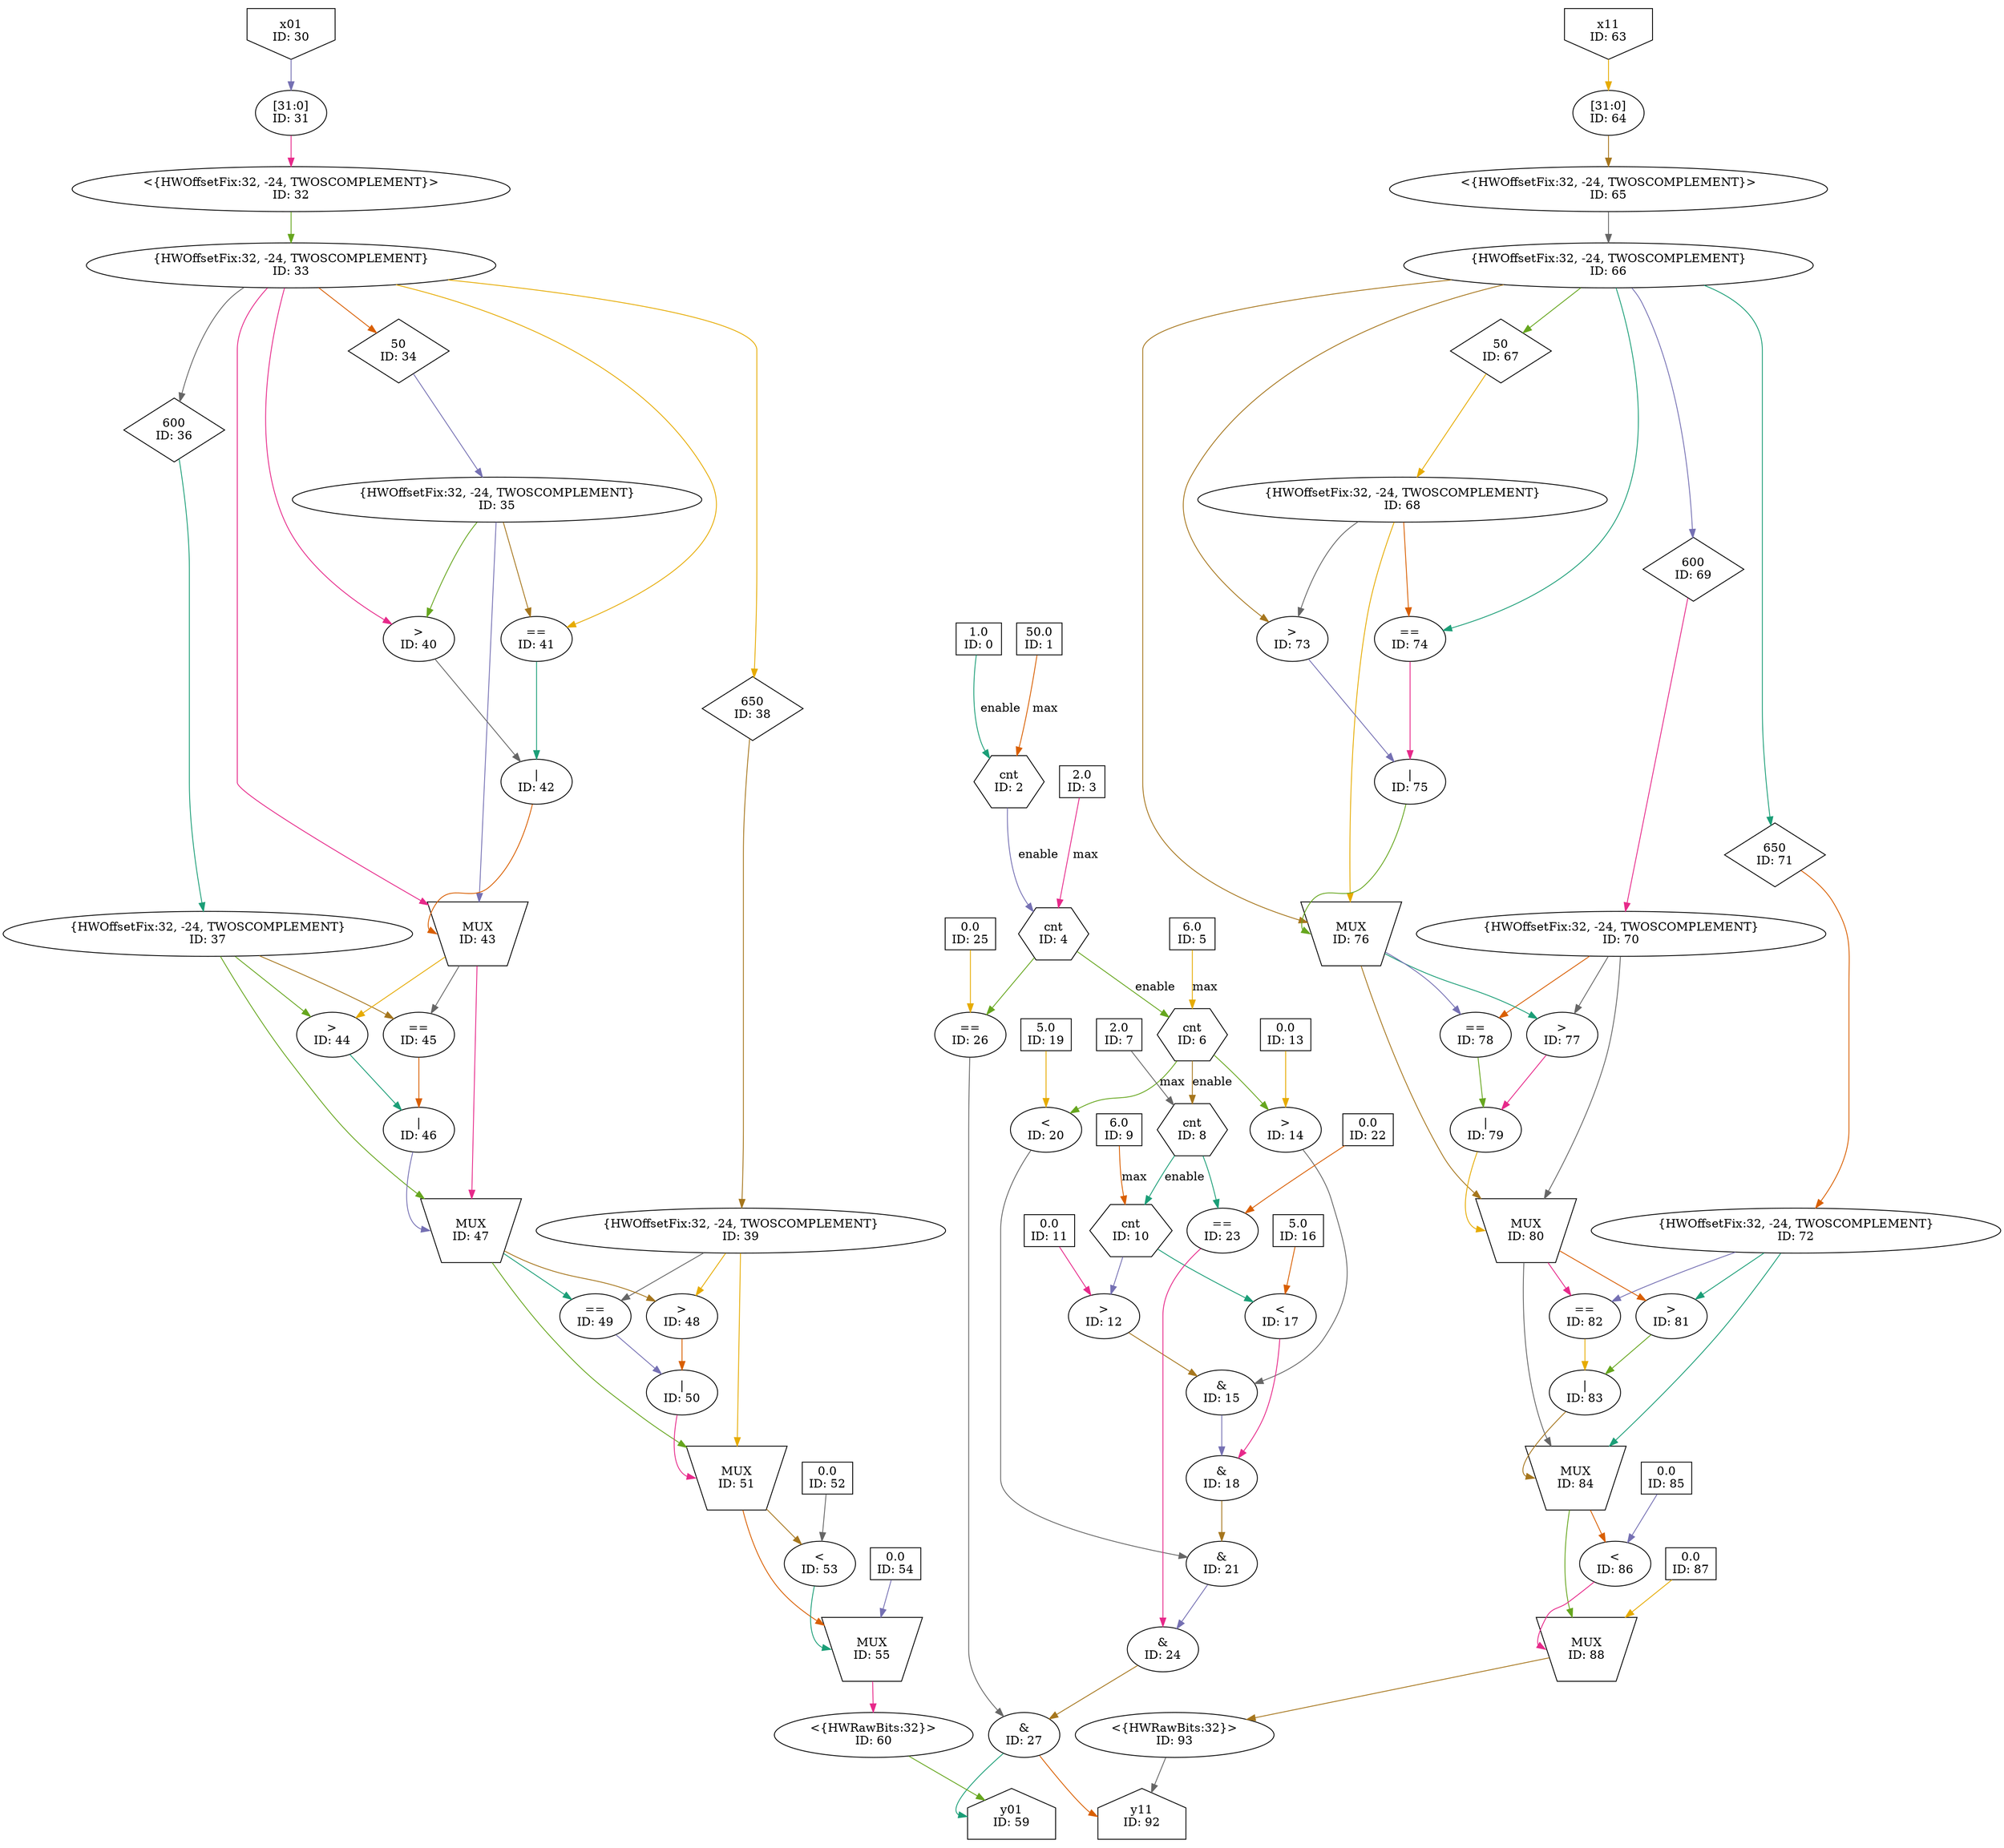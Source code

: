 digraph maxpooling10_original{
	NodeConstantDouble0 [shape=box, label="1.0\nID: 0"];
	NodeConstantDouble1 [shape=box, label="50.0\nID: 1"];
	NodeCounterV12 [shape=hexagon, label="cnt\nID: 2"];
	NodeConstantDouble3 [shape=box, label="2.0\nID: 3"];
	NodeCounterV14 [shape=hexagon, label="cnt\nID: 4"];
	NodeConstantDouble5 [shape=box, label="6.0\nID: 5"];
	NodeCounterV16 [shape=hexagon, label="cnt\nID: 6"];
	NodeConstantDouble7 [shape=box, label="2.0\nID: 7"];
	NodeCounterV18 [shape=hexagon, label="cnt\nID: 8"];
	NodeConstantDouble9 [shape=box, label="6.0\nID: 9"];
	NodeCounterV110 [shape=hexagon, label="cnt\nID: 10"];
	NodeConstantDouble11 [shape=box, label="0.0\nID: 11"];
	NodeGt12 [label=">\nID: 12"];
	NodeConstantDouble13 [shape=box, label="0.0\nID: 13"];
	NodeGt14 [label=">\nID: 14"];
	NodeAnd15 [label="&\nID: 15"];
	NodeConstantDouble16 [shape=box, label="5.0\nID: 16"];
	NodeLt17 [label="<\nID: 17"];
	NodeAnd18 [label="&\nID: 18"];
	NodeConstantDouble19 [shape=box, label="5.0\nID: 19"];
	NodeLt20 [label="<\nID: 20"];
	NodeAnd21 [label="&\nID: 21"];
	NodeConstantDouble22 [shape=box, label="0.0\nID: 22"];
	NodeEq23 [label="==\nID: 23"];
	NodeAnd24 [label="&\nID: 24"];
	NodeConstantDouble25 [shape=box, label="0.0\nID: 25"];
	NodeEq26 [label="==\nID: 26"];
	NodeAnd27 [label="&\nID: 27"];
	NodeInput30 [shape=invhouse, label="x01\nID: 30"];
	NodeSlice31 [label="[31:0]\nID: 31"];
	NodeReinterpret32 [label="<{HWOffsetFix:32, -24, TWOSCOMPLEMENT}>\nID: 32"];
	NodeCast33 [label="{HWOffsetFix:32, -24, TWOSCOMPLEMENT}\nID: 33"];
	NodeStreamOffset38 [shape=diamond, label="650\nID: 38"];
	NodeCast39 [label="{HWOffsetFix:32, -24, TWOSCOMPLEMENT}\nID: 39"];
	NodeStreamOffset36 [shape=diamond, label="600\nID: 36"];
	NodeCast37 [label="{HWOffsetFix:32, -24, TWOSCOMPLEMENT}\nID: 37"];
	NodeStreamOffset34 [shape=diamond, label="50\nID: 34"];
	NodeCast35 [label="{HWOffsetFix:32, -24, TWOSCOMPLEMENT}\nID: 35"];
	NodeGt40 [label=">\nID: 40"];
	NodeEq41 [label="==\nID: 41"];
	NodeOr42 [label="|\nID: 42"];
	NodeMux43 [shape=invtrapezium, label="MUX\nID: 43", height=0.5];
	NodeGt44 [label=">\nID: 44"];
	NodeEq45 [label="==\nID: 45"];
	NodeOr46 [label="|\nID: 46"];
	NodeMux47 [shape=invtrapezium, label="MUX\nID: 47", height=0.5];
	NodeGt48 [label=">\nID: 48"];
	NodeEq49 [label="==\nID: 49"];
	NodeOr50 [label="|\nID: 50"];
	NodeMux51 [shape=invtrapezium, label="MUX\nID: 51", height=0.5];
	NodeConstantDouble52 [shape=box, label="0.0\nID: 52"];
	NodeLt53 [label="<\nID: 53"];
	NodeConstantDouble54 [shape=box, label="0.0\nID: 54"];
	NodeMux55 [shape=invtrapezium, label="MUX\nID: 55", height=0.5];
	NodeReinterpret60 [label="<{HWRawBits:32}>\nID: 60"];
	NodeOutput59 [shape=house, label="y01\nID: 59"];
	NodeInput63 [shape=invhouse, label="x11\nID: 63"];
	NodeSlice64 [label="[31:0]\nID: 64"];
	NodeReinterpret65 [label="<{HWOffsetFix:32, -24, TWOSCOMPLEMENT}>\nID: 65"];
	NodeCast66 [label="{HWOffsetFix:32, -24, TWOSCOMPLEMENT}\nID: 66"];
	NodeStreamOffset71 [shape=diamond, label="650\nID: 71"];
	NodeCast72 [label="{HWOffsetFix:32, -24, TWOSCOMPLEMENT}\nID: 72"];
	NodeStreamOffset69 [shape=diamond, label="600\nID: 69"];
	NodeCast70 [label="{HWOffsetFix:32, -24, TWOSCOMPLEMENT}\nID: 70"];
	NodeStreamOffset67 [shape=diamond, label="50\nID: 67"];
	NodeCast68 [label="{HWOffsetFix:32, -24, TWOSCOMPLEMENT}\nID: 68"];
	NodeGt73 [label=">\nID: 73"];
	NodeEq74 [label="==\nID: 74"];
	NodeOr75 [label="|\nID: 75"];
	NodeMux76 [shape=invtrapezium, label="MUX\nID: 76", height=0.5];
	NodeGt77 [label=">\nID: 77"];
	NodeEq78 [label="==\nID: 78"];
	NodeOr79 [label="|\nID: 79"];
	NodeMux80 [shape=invtrapezium, label="MUX\nID: 80", height=0.5];
	NodeGt81 [label=">\nID: 81"];
	NodeEq82 [label="==\nID: 82"];
	NodeOr83 [label="|\nID: 83"];
	NodeMux84 [shape=invtrapezium, label="MUX\nID: 84", height=0.5];
	NodeConstantDouble85 [shape=box, label="0.0\nID: 85"];
	NodeLt86 [label="<\nID: 86"];
	NodeConstantDouble87 [shape=box, label="0.0\nID: 87"];
	NodeMux88 [shape=invtrapezium, label="MUX\nID: 88", height=0.5];
	NodeReinterpret93 [label="<{HWRawBits:32}>\nID: 93"];
	NodeOutput92 [shape=house, label="y11\nID: 92"];
	NodeConstantDouble0 -> NodeCounterV12[label="enable" color="/dark28/1" photon_data="EDGE,SrcNode:0,SrcNodePort:value"];
	NodeConstantDouble1 -> NodeCounterV12[label="max" color="/dark28/2" photon_data="EDGE,SrcNode:1,SrcNodePort:value"];
	NodeCounterV12 -> NodeCounterV14[label="enable" color="/dark28/3" photon_data="EDGE,SrcNode:2,SrcNodePort:wrap"];
	NodeConstantDouble3 -> NodeCounterV14[label="max" color="/dark28/4" photon_data="EDGE,SrcNode:3,SrcNodePort:value"];
	NodeCounterV14 -> NodeCounterV16[label="enable" color="/dark28/5" photon_data="EDGE,SrcNode:4,SrcNodePort:wrap"];
	NodeConstantDouble5 -> NodeCounterV16[label="max" color="/dark28/6" photon_data="EDGE,SrcNode:5,SrcNodePort:value"];
	NodeCounterV16 -> NodeCounterV18[label="enable" color="/dark28/7" photon_data="EDGE,SrcNode:6,SrcNodePort:wrap"];
	NodeConstantDouble7 -> NodeCounterV18[label="max" color="/dark28/8" photon_data="EDGE,SrcNode:7,SrcNodePort:value"];
	NodeCounterV18 -> NodeCounterV110[label="enable" color="/dark28/1" photon_data="EDGE,SrcNode:8,SrcNodePort:wrap"];
	NodeConstantDouble9 -> NodeCounterV110[label="max" color="/dark28/2" photon_data="EDGE,SrcNode:9,SrcNodePort:value"];
	NodeCounterV110 -> NodeGt12[color="/dark28/3" photon_data="EDGE,SrcNode:10,SrcNodePort:count"];
	NodeConstantDouble11 -> NodeGt12[color="/dark28/4" photon_data="EDGE,SrcNode:11,SrcNodePort:value"];
	NodeCounterV16 -> NodeGt14[color="/dark28/5" photon_data="EDGE,SrcNode:6,SrcNodePort:count"];
	NodeConstantDouble13 -> NodeGt14[color="/dark28/6" photon_data="EDGE,SrcNode:13,SrcNodePort:value"];
	NodeGt12 -> NodeAnd15[color="/dark28/7" photon_data="EDGE,SrcNode:12,SrcNodePort:result"];
	NodeGt14 -> NodeAnd15[color="/dark28/8" photon_data="EDGE,SrcNode:14,SrcNodePort:result"];
	NodeCounterV110 -> NodeLt17[color="/dark28/1" photon_data="EDGE,SrcNode:10,SrcNodePort:count"];
	NodeConstantDouble16 -> NodeLt17[color="/dark28/2" photon_data="EDGE,SrcNode:16,SrcNodePort:value"];
	NodeAnd15 -> NodeAnd18[color="/dark28/3" photon_data="EDGE,SrcNode:15,SrcNodePort:result"];
	NodeLt17 -> NodeAnd18[color="/dark28/4" photon_data="EDGE,SrcNode:17,SrcNodePort:result"];
	NodeCounterV16 -> NodeLt20[color="/dark28/5" photon_data="EDGE,SrcNode:6,SrcNodePort:count"];
	NodeConstantDouble19 -> NodeLt20[color="/dark28/6" photon_data="EDGE,SrcNode:19,SrcNodePort:value"];
	NodeAnd18 -> NodeAnd21[color="/dark28/7" photon_data="EDGE,SrcNode:18,SrcNodePort:result"];
	NodeLt20 -> NodeAnd21[color="/dark28/8" photon_data="EDGE,SrcNode:20,SrcNodePort:result"];
	NodeCounterV18 -> NodeEq23[color="/dark28/1" photon_data="EDGE,SrcNode:8,SrcNodePort:count"];
	NodeConstantDouble22 -> NodeEq23[color="/dark28/2" photon_data="EDGE,SrcNode:22,SrcNodePort:value"];
	NodeAnd21 -> NodeAnd24[color="/dark28/3" photon_data="EDGE,SrcNode:21,SrcNodePort:result"];
	NodeEq23 -> NodeAnd24[color="/dark28/4" photon_data="EDGE,SrcNode:23,SrcNodePort:result"];
	NodeCounterV14 -> NodeEq26[color="/dark28/5" photon_data="EDGE,SrcNode:4,SrcNodePort:count"];
	NodeConstantDouble25 -> NodeEq26[color="/dark28/6" photon_data="EDGE,SrcNode:25,SrcNodePort:value"];
	NodeAnd24 -> NodeAnd27[color="/dark28/7" photon_data="EDGE,SrcNode:24,SrcNodePort:result"];
	NodeEq26 -> NodeAnd27[color="/dark28/8" photon_data="EDGE,SrcNode:26,SrcNodePort:result"];
	NodeAnd27 -> NodeOutput59[headport="w" color="/dark28/1" ];
	NodeAnd27 -> NodeOutput92[headport="w" color="/dark28/2" ];
	NodeInput30 -> NodeSlice31[color="/dark28/3" photon_data="EDGE,SrcNode:30,SrcNodePort:data"];
	NodeSlice31 -> NodeReinterpret32[color="/dark28/4" photon_data="EDGE,SrcNode:31,SrcNodePort:result"];
	NodeReinterpret32 -> NodeCast33[color="/dark28/5" photon_data="EDGE,SrcNode:32,SrcNodePort:output"];
	NodeCast33 -> NodeStreamOffset38[color="/dark28/6" photon_data="EDGE,SrcNode:33,SrcNodePort:o"];
	NodeStreamOffset38 -> NodeCast39[color="/dark28/7" photon_data="EDGE,SrcNode:38,SrcNodePort:output"];
	NodeCast33 -> NodeStreamOffset36[color="/dark28/8" photon_data="EDGE,SrcNode:33,SrcNodePort:o"];
	NodeStreamOffset36 -> NodeCast37[color="/dark28/1" photon_data="EDGE,SrcNode:36,SrcNodePort:output"];
	NodeCast33 -> NodeStreamOffset34[color="/dark28/2" photon_data="EDGE,SrcNode:33,SrcNodePort:o"];
	NodeStreamOffset34 -> NodeCast35[color="/dark28/3" photon_data="EDGE,SrcNode:34,SrcNodePort:output"];
	NodeCast33 -> NodeGt40[color="/dark28/4" photon_data="EDGE,SrcNode:33,SrcNodePort:o"];
	NodeCast35 -> NodeGt40[color="/dark28/5" photon_data="EDGE,SrcNode:35,SrcNodePort:o"];
	NodeCast33 -> NodeEq41[color="/dark28/6" photon_data="EDGE,SrcNode:33,SrcNodePort:o"];
	NodeCast35 -> NodeEq41[color="/dark28/7" photon_data="EDGE,SrcNode:35,SrcNodePort:o"];
	NodeGt40 -> NodeOr42[color="/dark28/8" photon_data="EDGE,SrcNode:40,SrcNodePort:result"];
	NodeEq41 -> NodeOr42[color="/dark28/1" photon_data="EDGE,SrcNode:41,SrcNodePort:result"];
	NodeOr42 -> NodeMux43[headport="w" color="/dark28/2" photon_data="EDGE,SrcNode:42,SrcNodePort:result"];
	NodeCast35 -> NodeMux43[color="/dark28/3" photon_data="EDGE,SrcNode:35,SrcNodePort:o"];
	NodeCast33 -> NodeMux43[color="/dark28/4" photon_data="EDGE,SrcNode:33,SrcNodePort:o"];
	NodeCast37 -> NodeGt44[color="/dark28/5" photon_data="EDGE,SrcNode:37,SrcNodePort:o"];
	NodeMux43 -> NodeGt44[color="/dark28/6" photon_data="EDGE,SrcNode:43,SrcNodePort:result"];
	NodeCast37 -> NodeEq45[color="/dark28/7" photon_data="EDGE,SrcNode:37,SrcNodePort:o"];
	NodeMux43 -> NodeEq45[color="/dark28/8" photon_data="EDGE,SrcNode:43,SrcNodePort:result"];
	NodeGt44 -> NodeOr46[color="/dark28/1" photon_data="EDGE,SrcNode:44,SrcNodePort:result"];
	NodeEq45 -> NodeOr46[color="/dark28/2" photon_data="EDGE,SrcNode:45,SrcNodePort:result"];
	NodeOr46 -> NodeMux47[headport="w" color="/dark28/3" photon_data="EDGE,SrcNode:46,SrcNodePort:result"];
	NodeMux43 -> NodeMux47[color="/dark28/4" photon_data="EDGE,SrcNode:43,SrcNodePort:result"];
	NodeCast37 -> NodeMux47[color="/dark28/5" photon_data="EDGE,SrcNode:37,SrcNodePort:o"];
	NodeCast39 -> NodeGt48[color="/dark28/6" photon_data="EDGE,SrcNode:39,SrcNodePort:o"];
	NodeMux47 -> NodeGt48[color="/dark28/7" photon_data="EDGE,SrcNode:47,SrcNodePort:result"];
	NodeCast39 -> NodeEq49[color="/dark28/8" photon_data="EDGE,SrcNode:39,SrcNodePort:o"];
	NodeMux47 -> NodeEq49[color="/dark28/1" photon_data="EDGE,SrcNode:47,SrcNodePort:result"];
	NodeGt48 -> NodeOr50[color="/dark28/2" photon_data="EDGE,SrcNode:48,SrcNodePort:result"];
	NodeEq49 -> NodeOr50[color="/dark28/3" photon_data="EDGE,SrcNode:49,SrcNodePort:result"];
	NodeOr50 -> NodeMux51[headport="w" color="/dark28/4" photon_data="EDGE,SrcNode:50,SrcNodePort:result"];
	NodeMux47 -> NodeMux51[color="/dark28/5" photon_data="EDGE,SrcNode:47,SrcNodePort:result"];
	NodeCast39 -> NodeMux51[color="/dark28/6" photon_data="EDGE,SrcNode:39,SrcNodePort:o"];
	NodeMux51 -> NodeLt53[color="/dark28/7" photon_data="EDGE,SrcNode:51,SrcNodePort:result"];
	NodeConstantDouble52 -> NodeLt53[color="/dark28/8" photon_data="EDGE,SrcNode:52,SrcNodePort:value"];
	NodeLt53 -> NodeMux55[headport="w" color="/dark28/1" photon_data="EDGE,SrcNode:53,SrcNodePort:result"];
	NodeMux51 -> NodeMux55[color="/dark28/2" photon_data="EDGE,SrcNode:51,SrcNodePort:result"];
	NodeConstantDouble54 -> NodeMux55[color="/dark28/3" photon_data="EDGE,SrcNode:54,SrcNodePort:value"];
	NodeMux55 -> NodeReinterpret60[color="/dark28/4" photon_data="EDGE,SrcNode:55,SrcNodePort:result"];
	NodeReinterpret60 -> NodeOutput59[color="/dark28/5" photon_data="EDGE,SrcNode:60,SrcNodePort:output"];
	NodeInput63 -> NodeSlice64[color="/dark28/6" photon_data="EDGE,SrcNode:63,SrcNodePort:data"];
	NodeSlice64 -> NodeReinterpret65[color="/dark28/7" photon_data="EDGE,SrcNode:64,SrcNodePort:result"];
	NodeReinterpret65 -> NodeCast66[color="/dark28/8" photon_data="EDGE,SrcNode:65,SrcNodePort:output"];
	NodeCast66 -> NodeStreamOffset71[color="/dark28/1" photon_data="EDGE,SrcNode:66,SrcNodePort:o"];
	NodeStreamOffset71 -> NodeCast72[color="/dark28/2" photon_data="EDGE,SrcNode:71,SrcNodePort:output"];
	NodeCast66 -> NodeStreamOffset69[color="/dark28/3" photon_data="EDGE,SrcNode:66,SrcNodePort:o"];
	NodeStreamOffset69 -> NodeCast70[color="/dark28/4" photon_data="EDGE,SrcNode:69,SrcNodePort:output"];
	NodeCast66 -> NodeStreamOffset67[color="/dark28/5" photon_data="EDGE,SrcNode:66,SrcNodePort:o"];
	NodeStreamOffset67 -> NodeCast68[color="/dark28/6" photon_data="EDGE,SrcNode:67,SrcNodePort:output"];
	NodeCast66 -> NodeGt73[color="/dark28/7" photon_data="EDGE,SrcNode:66,SrcNodePort:o"];
	NodeCast68 -> NodeGt73[color="/dark28/8" photon_data="EDGE,SrcNode:68,SrcNodePort:o"];
	NodeCast66 -> NodeEq74[color="/dark28/1" photon_data="EDGE,SrcNode:66,SrcNodePort:o"];
	NodeCast68 -> NodeEq74[color="/dark28/2" photon_data="EDGE,SrcNode:68,SrcNodePort:o"];
	NodeGt73 -> NodeOr75[color="/dark28/3" photon_data="EDGE,SrcNode:73,SrcNodePort:result"];
	NodeEq74 -> NodeOr75[color="/dark28/4" photon_data="EDGE,SrcNode:74,SrcNodePort:result"];
	NodeOr75 -> NodeMux76[headport="w" color="/dark28/5" photon_data="EDGE,SrcNode:75,SrcNodePort:result"];
	NodeCast68 -> NodeMux76[color="/dark28/6" photon_data="EDGE,SrcNode:68,SrcNodePort:o"];
	NodeCast66 -> NodeMux76[color="/dark28/7" photon_data="EDGE,SrcNode:66,SrcNodePort:o"];
	NodeCast70 -> NodeGt77[color="/dark28/8" photon_data="EDGE,SrcNode:70,SrcNodePort:o"];
	NodeMux76 -> NodeGt77[color="/dark28/1" photon_data="EDGE,SrcNode:76,SrcNodePort:result"];
	NodeCast70 -> NodeEq78[color="/dark28/2" photon_data="EDGE,SrcNode:70,SrcNodePort:o"];
	NodeMux76 -> NodeEq78[color="/dark28/3" photon_data="EDGE,SrcNode:76,SrcNodePort:result"];
	NodeGt77 -> NodeOr79[color="/dark28/4" photon_data="EDGE,SrcNode:77,SrcNodePort:result"];
	NodeEq78 -> NodeOr79[color="/dark28/5" photon_data="EDGE,SrcNode:78,SrcNodePort:result"];
	NodeOr79 -> NodeMux80[headport="w" color="/dark28/6" photon_data="EDGE,SrcNode:79,SrcNodePort:result"];
	NodeMux76 -> NodeMux80[color="/dark28/7" photon_data="EDGE,SrcNode:76,SrcNodePort:result"];
	NodeCast70 -> NodeMux80[color="/dark28/8" photon_data="EDGE,SrcNode:70,SrcNodePort:o"];
	NodeCast72 -> NodeGt81[color="/dark28/1" photon_data="EDGE,SrcNode:72,SrcNodePort:o"];
	NodeMux80 -> NodeGt81[color="/dark28/2" photon_data="EDGE,SrcNode:80,SrcNodePort:result"];
	NodeCast72 -> NodeEq82[color="/dark28/3" photon_data="EDGE,SrcNode:72,SrcNodePort:o"];
	NodeMux80 -> NodeEq82[color="/dark28/4" photon_data="EDGE,SrcNode:80,SrcNodePort:result"];
	NodeGt81 -> NodeOr83[color="/dark28/5" photon_data="EDGE,SrcNode:81,SrcNodePort:result"];
	NodeEq82 -> NodeOr83[color="/dark28/6" photon_data="EDGE,SrcNode:82,SrcNodePort:result"];
	NodeOr83 -> NodeMux84[headport="w" color="/dark28/7" photon_data="EDGE,SrcNode:83,SrcNodePort:result"];
	NodeMux80 -> NodeMux84[color="/dark28/8" photon_data="EDGE,SrcNode:80,SrcNodePort:result"];
	NodeCast72 -> NodeMux84[color="/dark28/1" photon_data="EDGE,SrcNode:72,SrcNodePort:o"];
	NodeMux84 -> NodeLt86[color="/dark28/2" photon_data="EDGE,SrcNode:84,SrcNodePort:result"];
	NodeConstantDouble85 -> NodeLt86[color="/dark28/3" photon_data="EDGE,SrcNode:85,SrcNodePort:value"];
	NodeLt86 -> NodeMux88[headport="w" color="/dark28/4" photon_data="EDGE,SrcNode:86,SrcNodePort:result"];
	NodeMux84 -> NodeMux88[color="/dark28/5" photon_data="EDGE,SrcNode:84,SrcNodePort:result"];
	NodeConstantDouble87 -> NodeMux88[color="/dark28/6" photon_data="EDGE,SrcNode:87,SrcNodePort:value"];
	NodeMux88 -> NodeReinterpret93[color="/dark28/7" photon_data="EDGE,SrcNode:88,SrcNodePort:result"];
	NodeReinterpret93 -> NodeOutput92[color="/dark28/8" photon_data="EDGE,SrcNode:93,SrcNodePort:output"];
}
